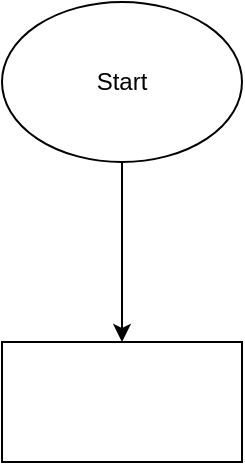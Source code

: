 <mxfile version="20.8.10" type="device"><diagram id="p2tmpd8nkOpdXhPlUjH5" name="Page-1"><mxGraphModel dx="781" dy="544" grid="1" gridSize="10" guides="1" tooltips="1" connect="1" arrows="1" fold="1" page="1" pageScale="1" pageWidth="1169" pageHeight="827" math="0" shadow="0"><root><mxCell id="0"/><mxCell id="1" parent="0"/><mxCell id="SLN0YHIkenOxc3G8phoM-2" value="" style="edgeStyle=orthogonalEdgeStyle;rounded=0;orthogonalLoop=1;jettySize=auto;html=1;" edge="1" parent="1" source="kae0UsWtlnm_2PO_rQx0-1" target="SLN0YHIkenOxc3G8phoM-1"><mxGeometry relative="1" as="geometry"/></mxCell><mxCell id="kae0UsWtlnm_2PO_rQx0-1" value="Start" style="ellipse;whiteSpace=wrap;html=1;" parent="1" vertex="1"><mxGeometry x="470" y="20" width="120" height="80" as="geometry"/></mxCell><mxCell id="SLN0YHIkenOxc3G8phoM-1" value="" style="whiteSpace=wrap;html=1;" vertex="1" parent="1"><mxGeometry x="470" y="190" width="120" height="60" as="geometry"/></mxCell></root></mxGraphModel></diagram></mxfile>